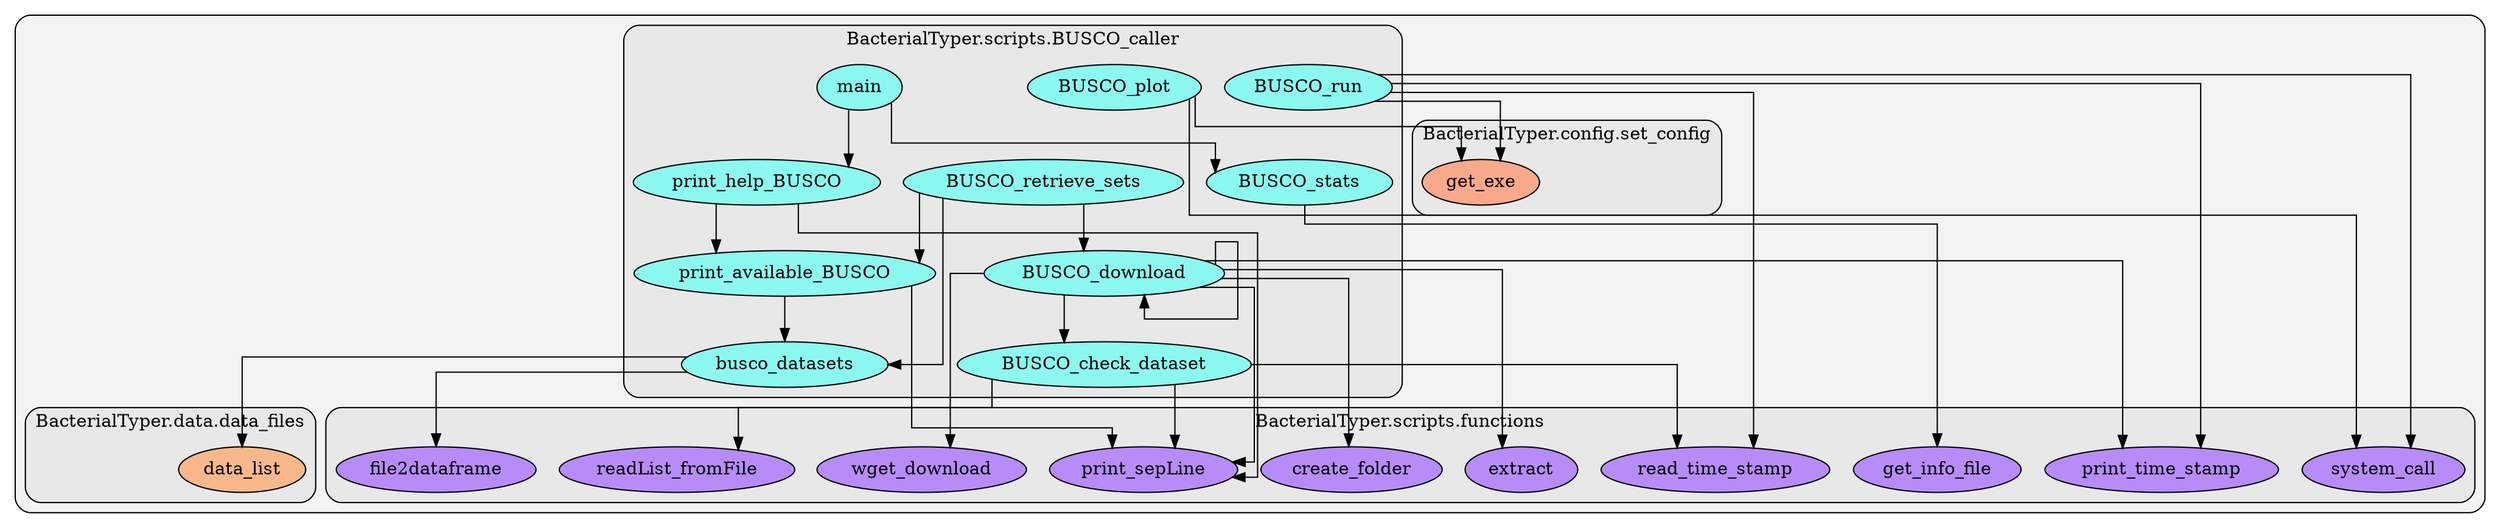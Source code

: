 digraph G {
    graph [splines=ortho, rankdir=TB, clusterrank="local"];
    subgraph cluster_G {

        graph [style="filled,rounded",fillcolor="#80808018", label=""];
        subgraph cluster_BacterialTyper__config__set_config {

            graph [style="filled,rounded",fillcolor="#80808018", label="BacterialTyper.config.set_config"];
        }
        subgraph cluster_BacterialTyper__config__set_config {

            graph [style="filled,rounded",fillcolor="#80808018", label="BacterialTyper.config.set_config"];
        }
        subgraph cluster_BacterialTyper__config__set_config {

            graph [style="filled,rounded",fillcolor="#80808018", label="BacterialTyper.config.set_config"];
        }
        subgraph cluster_BacterialTyper__config__set_config {

            graph [style="filled,rounded",fillcolor="#80808018", label="BacterialTyper.config.set_config"];
        }
        subgraph cluster_BacterialTyper__config__set_config {

            graph [style="filled,rounded",fillcolor="#80808018", label="BacterialTyper.config.set_config"];
        }
        subgraph cluster_BacterialTyper__config__set_config {

            graph [style="filled,rounded",fillcolor="#80808018", label="BacterialTyper.config.set_config"];
        }
        subgraph cluster_BacterialTyper__config__set_config {

            graph [style="filled,rounded",fillcolor="#80808018", label="BacterialTyper.config.set_config"];
        }
        subgraph cluster_BacterialTyper__config__set_config {

            graph [style="filled,rounded",fillcolor="#80808018", label="BacterialTyper.config.set_config"];
        }
        subgraph cluster_BacterialTyper__config__set_config {

            graph [style="filled,rounded",fillcolor="#80808018", label="BacterialTyper.config.set_config"];
            BacterialTyper__config__set_config__get_exe [label="get_exe", style="filled", fillcolor="#ff8e65b2", fontcolor="#000000", group="2"];
        }
        subgraph cluster_BacterialTyper__config__set_config {

            graph [style="filled,rounded",fillcolor="#80808018", label="BacterialTyper.config.set_config"];
        }
        subgraph cluster_BacterialTyper__config__set_config {

            graph [style="filled,rounded",fillcolor="#80808018", label="BacterialTyper.config.set_config"];
        }
        subgraph cluster_BacterialTyper__config__set_config {

            graph [style="filled,rounded",fillcolor="#80808018", label="BacterialTyper.config.set_config"];
        }
        subgraph cluster_BacterialTyper__config__set_config {

            graph [style="filled,rounded",fillcolor="#80808018", label="BacterialTyper.config.set_config"];
        }
        subgraph cluster_BacterialTyper__config__set_config {

            graph [style="filled,rounded",fillcolor="#80808018", label="BacterialTyper.config.set_config"];
        }
        subgraph cluster_BacterialTyper__data__data_files {

            graph [style="filled,rounded",fillcolor="#80808018", label="BacterialTyper.data.data_files"];
            BacterialTyper__data__data_files__data_list [label="data_list", style="filled", fillcolor="#ffa365b2", fontcolor="#000000", group="3"];
        }
        subgraph cluster_BacterialTyper__scripts__BUSCO_caller {

            graph [style="filled,rounded",fillcolor="#80808018", label="BacterialTyper.scripts.BUSCO_caller"];
            BacterialTyper__scripts__BUSCO_caller__BUSCO_check_dataset [label="BUSCO_check_dataset", style="filled", fillcolor="#65fff4b2", fontcolor="#000000", group="22"];
        }
        subgraph cluster_BacterialTyper__scripts__BUSCO_caller {

            graph [style="filled,rounded",fillcolor="#80808018", label="BacterialTyper.scripts.BUSCO_caller"];
            BacterialTyper__scripts__BUSCO_caller__BUSCO_download [label="BUSCO_download", style="filled", fillcolor="#65fff4b2", fontcolor="#000000", group="22"];
        }
        subgraph cluster_BacterialTyper__scripts__BUSCO_caller {

            graph [style="filled,rounded",fillcolor="#80808018", label="BacterialTyper.scripts.BUSCO_caller"];
            BacterialTyper__scripts__BUSCO_caller__BUSCO_plot [label="BUSCO_plot", style="filled", fillcolor="#65fff4b2", fontcolor="#000000", group="22"];
        }
        subgraph cluster_BacterialTyper__scripts__BUSCO_caller {

            graph [style="filled,rounded",fillcolor="#80808018", label="BacterialTyper.scripts.BUSCO_caller"];
            BacterialTyper__scripts__BUSCO_caller__BUSCO_retrieve_sets [label="BUSCO_retrieve_sets", style="filled", fillcolor="#65fff4b2", fontcolor="#000000", group="22"];
        }
        subgraph cluster_BacterialTyper__scripts__BUSCO_caller {

            graph [style="filled,rounded",fillcolor="#80808018", label="BacterialTyper.scripts.BUSCO_caller"];
            BacterialTyper__scripts__BUSCO_caller__BUSCO_run [label="BUSCO_run", style="filled", fillcolor="#65fff4b2", fontcolor="#000000", group="22"];
        }
        subgraph cluster_BacterialTyper__scripts__BUSCO_caller {

            graph [style="filled,rounded",fillcolor="#80808018", label="BacterialTyper.scripts.BUSCO_caller"];
            BacterialTyper__scripts__BUSCO_caller__BUSCO_stats [label="BUSCO_stats", style="filled", fillcolor="#65fff4b2", fontcolor="#000000", group="22"];
        }
        subgraph cluster_BacterialTyper__scripts__BUSCO_caller {

            graph [style="filled,rounded",fillcolor="#80808018", label="BacterialTyper.scripts.BUSCO_caller"];
            BacterialTyper__scripts__BUSCO_caller__busco_datasets [label="busco_datasets", style="filled", fillcolor="#65fff4b2", fontcolor="#000000", group="22"];
        }
        subgraph cluster_BacterialTyper__scripts__BUSCO_caller {

            graph [style="filled,rounded",fillcolor="#80808018", label="BacterialTyper.scripts.BUSCO_caller"];
            BacterialTyper__scripts__BUSCO_caller__main [label="main", style="filled", fillcolor="#65fff4b2", fontcolor="#000000", group="22"];
        }
        subgraph cluster_BacterialTyper__scripts__BUSCO_caller {

            graph [style="filled,rounded",fillcolor="#80808018", label="BacterialTyper.scripts.BUSCO_caller"];
            BacterialTyper__scripts__BUSCO_caller__print_available_BUSCO [label="print_available_BUSCO", style="filled", fillcolor="#65fff4b2", fontcolor="#000000", group="22"];
        }
        subgraph cluster_BacterialTyper__scripts__BUSCO_caller {

            graph [style="filled,rounded",fillcolor="#80808018", label="BacterialTyper.scripts.BUSCO_caller"];
            BacterialTyper__scripts__BUSCO_caller__print_help_BUSCO [label="print_help_BUSCO", style="filled", fillcolor="#65fff4b2", fontcolor="#000000", group="22"];
        }
        subgraph cluster_BacterialTyper__scripts__functions {

            graph [style="filled,rounded",fillcolor="#80808018", label="BacterialTyper.scripts.functions"];
        }
        subgraph cluster_BacterialTyper__scripts__functions {

            graph [style="filled,rounded",fillcolor="#80808018", label="BacterialTyper.scripts.functions"];
        }
        subgraph cluster_BacterialTyper__scripts__functions {

            graph [style="filled,rounded",fillcolor="#80808018", label="BacterialTyper.scripts.functions"];
        }
        subgraph cluster_BacterialTyper__scripts__functions {

            graph [style="filled,rounded",fillcolor="#80808018", label="BacterialTyper.scripts.functions"];
        }
        subgraph cluster_BacterialTyper__scripts__functions {

            graph [style="filled,rounded",fillcolor="#80808018", label="BacterialTyper.scripts.functions"];
        }
        subgraph cluster_BacterialTyper__scripts__functions {

            graph [style="filled,rounded",fillcolor="#80808018", label="BacterialTyper.scripts.functions"];
            BacterialTyper__scripts__functions__create_folder [label="create_folder", style="filled", fillcolor="#a365ffb2", fontcolor="#000000", group="33"];
        }
        subgraph cluster_BacterialTyper__scripts__functions {

            graph [style="filled,rounded",fillcolor="#80808018", label="BacterialTyper.scripts.functions"];
        }
        subgraph cluster_BacterialTyper__scripts__functions {

            graph [style="filled,rounded",fillcolor="#80808018", label="BacterialTyper.scripts.functions"];
        }
        subgraph cluster_BacterialTyper__scripts__functions {

            graph [style="filled,rounded",fillcolor="#80808018", label="BacterialTyper.scripts.functions"];
        }
        subgraph cluster_BacterialTyper__scripts__functions {

            graph [style="filled,rounded",fillcolor="#80808018", label="BacterialTyper.scripts.functions"];
            BacterialTyper__scripts__functions__extract [label="extract", style="filled", fillcolor="#a365ffb2", fontcolor="#000000", group="33"];
        }
        subgraph cluster_BacterialTyper__scripts__functions {

            graph [style="filled,rounded",fillcolor="#80808018", label="BacterialTyper.scripts.functions"];
            BacterialTyper__scripts__functions__file2dataframe [label="file2dataframe", style="filled", fillcolor="#a365ffb2", fontcolor="#000000", group="33"];
        }
        subgraph cluster_BacterialTyper__scripts__functions {

            graph [style="filled,rounded",fillcolor="#80808018", label="BacterialTyper.scripts.functions"];
        }
        subgraph cluster_BacterialTyper__scripts__functions {

            graph [style="filled,rounded",fillcolor="#80808018", label="BacterialTyper.scripts.functions"];
        }
        subgraph cluster_BacterialTyper__scripts__functions {

            graph [style="filled,rounded",fillcolor="#80808018", label="BacterialTyper.scripts.functions"];
        }
        subgraph cluster_BacterialTyper__scripts__functions {

            graph [style="filled,rounded",fillcolor="#80808018", label="BacterialTyper.scripts.functions"];
        }
        subgraph cluster_BacterialTyper__scripts__functions {

            graph [style="filled,rounded",fillcolor="#80808018", label="BacterialTyper.scripts.functions"];
            BacterialTyper__scripts__functions__get_info_file [label="get_info_file", style="filled", fillcolor="#a365ffb2", fontcolor="#000000", group="33"];
        }
        subgraph cluster_BacterialTyper__scripts__functions {

            graph [style="filled,rounded",fillcolor="#80808018", label="BacterialTyper.scripts.functions"];
        }
        subgraph cluster_BacterialTyper__scripts__functions {

            graph [style="filled,rounded",fillcolor="#80808018", label="BacterialTyper.scripts.functions"];
        }
        subgraph cluster_BacterialTyper__scripts__functions {

            graph [style="filled,rounded",fillcolor="#80808018", label="BacterialTyper.scripts.functions"];
        }
        subgraph cluster_BacterialTyper__scripts__functions {

            graph [style="filled,rounded",fillcolor="#80808018", label="BacterialTyper.scripts.functions"];
        }
        subgraph cluster_BacterialTyper__scripts__functions {

            graph [style="filled,rounded",fillcolor="#80808018", label="BacterialTyper.scripts.functions"];
        }
        subgraph cluster_BacterialTyper__scripts__functions {

            graph [style="filled,rounded",fillcolor="#80808018", label="BacterialTyper.scripts.functions"];
        }
        subgraph cluster_BacterialTyper__scripts__functions {

            graph [style="filled,rounded",fillcolor="#80808018", label="BacterialTyper.scripts.functions"];
        }
        subgraph cluster_BacterialTyper__scripts__functions {

            graph [style="filled,rounded",fillcolor="#80808018", label="BacterialTyper.scripts.functions"];
        }
        subgraph cluster_BacterialTyper__scripts__functions {

            graph [style="filled,rounded",fillcolor="#80808018", label="BacterialTyper.scripts.functions"];
        }
        subgraph cluster_BacterialTyper__scripts__functions {

            graph [style="filled,rounded",fillcolor="#80808018", label="BacterialTyper.scripts.functions"];
        }
        subgraph cluster_BacterialTyper__scripts__functions {

            graph [style="filled,rounded",fillcolor="#80808018", label="BacterialTyper.scripts.functions"];
        }
        subgraph cluster_BacterialTyper__scripts__functions {

            graph [style="filled,rounded",fillcolor="#80808018", label="BacterialTyper.scripts.functions"];
            BacterialTyper__scripts__functions__print_sepLine [label="print_sepLine", style="filled", fillcolor="#a365ffb2", fontcolor="#000000", group="33"];
        }
        subgraph cluster_BacterialTyper__scripts__functions {

            graph [style="filled,rounded",fillcolor="#80808018", label="BacterialTyper.scripts.functions"];
        }
        subgraph cluster_BacterialTyper__scripts__functions {

            graph [style="filled,rounded",fillcolor="#80808018", label="BacterialTyper.scripts.functions"];
            BacterialTyper__scripts__functions__print_time_stamp [label="print_time_stamp", style="filled", fillcolor="#a365ffb2", fontcolor="#000000", group="33"];
        }
        subgraph cluster_BacterialTyper__scripts__functions {

            graph [style="filled,rounded",fillcolor="#80808018", label="BacterialTyper.scripts.functions"];
        }
        subgraph cluster_BacterialTyper__scripts__functions {

            graph [style="filled,rounded",fillcolor="#80808018", label="BacterialTyper.scripts.functions"];
            BacterialTyper__scripts__functions__readList_fromFile [label="readList_fromFile", style="filled", fillcolor="#a365ffb2", fontcolor="#000000", group="33"];
        }
        subgraph cluster_BacterialTyper__scripts__functions {

            graph [style="filled,rounded",fillcolor="#80808018", label="BacterialTyper.scripts.functions"];
            BacterialTyper__scripts__functions__read_time_stamp [label="read_time_stamp", style="filled", fillcolor="#a365ffb2", fontcolor="#000000", group="33"];
        }
        subgraph cluster_BacterialTyper__scripts__functions {

            graph [style="filled,rounded",fillcolor="#80808018", label="BacterialTyper.scripts.functions"];
        }
        subgraph cluster_BacterialTyper__scripts__functions {

            graph [style="filled,rounded",fillcolor="#80808018", label="BacterialTyper.scripts.functions"];
        }
        subgraph cluster_BacterialTyper__scripts__functions {

            graph [style="filled,rounded",fillcolor="#80808018", label="BacterialTyper.scripts.functions"];
        }
        subgraph cluster_BacterialTyper__scripts__functions {

            graph [style="filled,rounded",fillcolor="#80808018", label="BacterialTyper.scripts.functions"];
            BacterialTyper__scripts__functions__system_call [label="system_call", style="filled", fillcolor="#a365ffb2", fontcolor="#000000", group="33"];
        }
        subgraph cluster_BacterialTyper__scripts__functions {

            graph [style="filled,rounded",fillcolor="#80808018", label="BacterialTyper.scripts.functions"];
        }
        subgraph cluster_BacterialTyper__scripts__functions {

            graph [style="filled,rounded",fillcolor="#80808018", label="BacterialTyper.scripts.functions"];
            BacterialTyper__scripts__functions__wget_download [label="wget_download", style="filled", fillcolor="#a365ffb2", fontcolor="#000000", group="33"];
        }
    }
        BacterialTyper__scripts__BUSCO_caller__busco_datasets -> BacterialTyper__scripts__functions__file2dataframe [style="solid", color="#000000"];
        BacterialTyper__scripts__BUSCO_caller__busco_datasets -> BacterialTyper__data__data_files__data_list [style="solid", color="#000000"];
        BacterialTyper__scripts__BUSCO_caller__print_help_BUSCO -> BacterialTyper__scripts__functions__print_sepLine [style="solid", color="#000000"];
        BacterialTyper__scripts__BUSCO_caller__print_help_BUSCO -> BacterialTyper__scripts__BUSCO_caller__print_available_BUSCO [style="solid", color="#000000"];
        BacterialTyper__scripts__BUSCO_caller__print_available_BUSCO -> BacterialTyper__scripts__BUSCO_caller__busco_datasets [style="solid", color="#000000"];
        BacterialTyper__scripts__BUSCO_caller__print_available_BUSCO -> BacterialTyper__scripts__functions__print_sepLine [style="solid", color="#000000"];
        BacterialTyper__scripts__BUSCO_caller__BUSCO_download -> BacterialTyper__scripts__functions__wget_download [style="solid", color="#000000"];
        BacterialTyper__scripts__BUSCO_caller__BUSCO_download -> BacterialTyper__scripts__functions__extract [style="solid", color="#000000"];
        BacterialTyper__scripts__BUSCO_caller__BUSCO_download -> BacterialTyper__scripts__functions__print_time_stamp [style="solid", color="#000000"];
        BacterialTyper__scripts__BUSCO_caller__BUSCO_download -> BacterialTyper__scripts__functions__create_folder [style="solid", color="#000000"];
        BacterialTyper__scripts__BUSCO_caller__BUSCO_download -> BacterialTyper__scripts__BUSCO_caller__BUSCO_download [style="solid", color="#000000"];
        BacterialTyper__scripts__BUSCO_caller__BUSCO_download -> BacterialTyper__scripts__BUSCO_caller__BUSCO_check_dataset [style="solid", color="#000000"];
        BacterialTyper__scripts__BUSCO_caller__BUSCO_download -> BacterialTyper__scripts__functions__print_sepLine [style="solid", color="#000000"];
        BacterialTyper__scripts__BUSCO_caller__BUSCO_check_dataset -> BacterialTyper__scripts__functions__read_time_stamp [style="solid", color="#000000"];
        BacterialTyper__scripts__BUSCO_caller__BUSCO_check_dataset -> BacterialTyper__scripts__functions__readList_fromFile [style="solid", color="#000000"];
        BacterialTyper__scripts__BUSCO_caller__BUSCO_check_dataset -> BacterialTyper__scripts__functions__print_sepLine [style="solid", color="#000000"];
        BacterialTyper__scripts__BUSCO_caller__BUSCO_retrieve_sets -> BacterialTyper__scripts__BUSCO_caller__busco_datasets [style="solid", color="#000000"];
        BacterialTyper__scripts__BUSCO_caller__BUSCO_retrieve_sets -> BacterialTyper__scripts__BUSCO_caller__BUSCO_download [style="solid", color="#000000"];
        BacterialTyper__scripts__BUSCO_caller__BUSCO_retrieve_sets -> BacterialTyper__scripts__BUSCO_caller__print_available_BUSCO [style="solid", color="#000000"];
        BacterialTyper__scripts__BUSCO_caller__BUSCO_run -> BacterialTyper__scripts__functions__read_time_stamp [style="solid", color="#000000"];
        BacterialTyper__scripts__BUSCO_caller__BUSCO_run -> BacterialTyper__scripts__functions__system_call [style="solid", color="#000000"];
        BacterialTyper__scripts__BUSCO_caller__BUSCO_run -> BacterialTyper__scripts__functions__print_time_stamp [style="solid", color="#000000"];
        BacterialTyper__scripts__BUSCO_caller__BUSCO_run -> BacterialTyper__config__set_config__get_exe [style="solid", color="#000000"];
        BacterialTyper__scripts__BUSCO_caller__BUSCO_stats -> BacterialTyper__scripts__functions__get_info_file [style="solid", color="#000000"];
        BacterialTyper__scripts__BUSCO_caller__BUSCO_plot -> BacterialTyper__config__set_config__get_exe [style="solid", color="#000000"];
        BacterialTyper__scripts__BUSCO_caller__BUSCO_plot -> BacterialTyper__scripts__functions__system_call [style="solid", color="#000000"];
        BacterialTyper__scripts__BUSCO_caller__main -> BacterialTyper__scripts__BUSCO_caller__BUSCO_stats [style="solid", color="#000000"];
        BacterialTyper__scripts__BUSCO_caller__main -> BacterialTyper__scripts__BUSCO_caller__print_help_BUSCO [style="solid", color="#000000"];
    }
